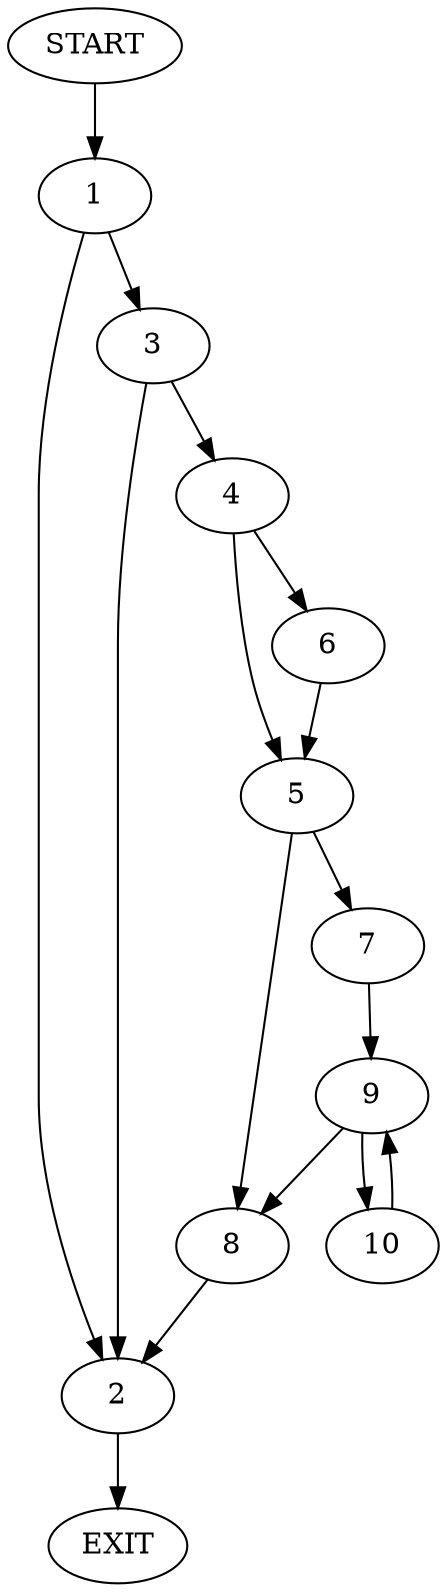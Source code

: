 digraph {
0 [label="START"];
1;
2;
3;
4;
5;
6;
7;
8;
9;
10;
11 [label="EXIT"];
0 -> 1;
1 -> 2;
1 -> 3;
2 -> 11;
3 -> 2;
3 -> 4;
4 -> 5;
4 -> 6;
5 -> 7;
5 -> 8;
6 -> 5;
7 -> 9;
8 -> 2;
9 -> 8;
9 -> 10;
10 -> 9;
}